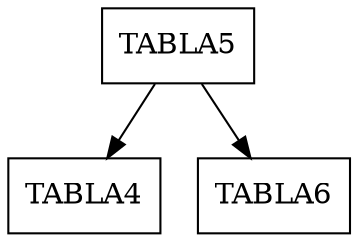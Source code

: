 digraph dibujo{
graph [ordering="out"];rankdir=TB;
node [shape = box];
NodoTABLA5 [label = "TABLA5"];
NodoTABLA4 [label = "TABLA4"];
NodoTABLA6 [label = "TABLA6"];
NodoTABLA5->NodoTABLA4;
NodoTABLA5->NodoTABLA6;
}